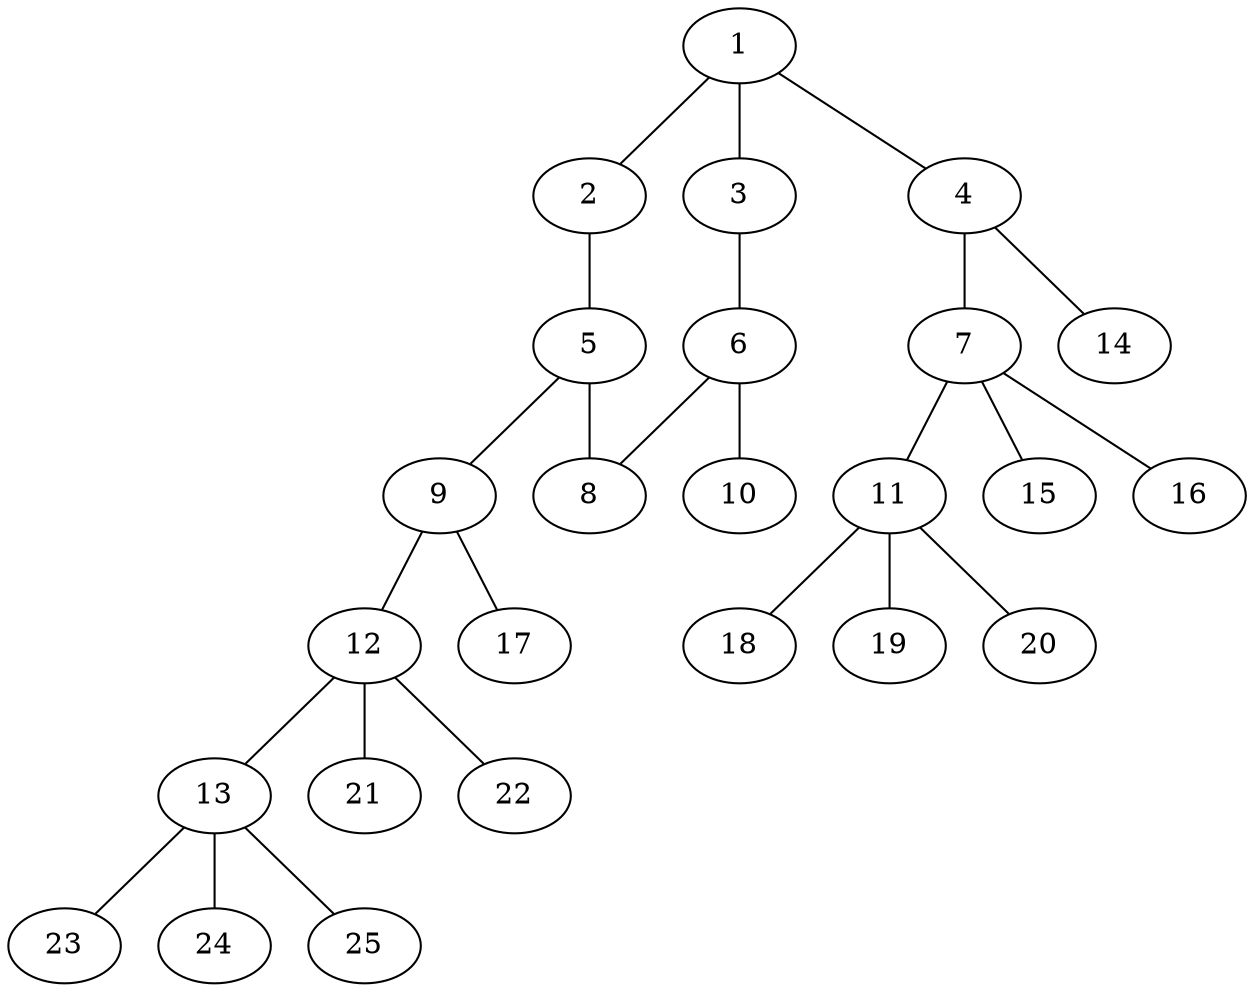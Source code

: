 graph molecule_2209 {
	1	 [chem=C];
	2	 [chem=N];
	1 -- 2	 [valence=2];
	3	 [chem=N];
	1 -- 3	 [valence=1];
	4	 [chem=N];
	1 -- 4	 [valence=1];
	5	 [chem=C];
	2 -- 5	 [valence=1];
	6	 [chem=C];
	3 -- 6	 [valence=2];
	7	 [chem=C];
	4 -- 7	 [valence=1];
	14	 [chem=H];
	4 -- 14	 [valence=1];
	8	 [chem=N];
	5 -- 8	 [valence=2];
	9	 [chem=N];
	5 -- 9	 [valence=1];
	6 -- 8	 [valence=1];
	10	 [chem=Cl];
	6 -- 10	 [valence=1];
	11	 [chem=C];
	7 -- 11	 [valence=1];
	15	 [chem=H];
	7 -- 15	 [valence=1];
	16	 [chem=H];
	7 -- 16	 [valence=1];
	12	 [chem=C];
	9 -- 12	 [valence=1];
	17	 [chem=H];
	9 -- 17	 [valence=1];
	18	 [chem=H];
	11 -- 18	 [valence=1];
	19	 [chem=H];
	11 -- 19	 [valence=1];
	20	 [chem=H];
	11 -- 20	 [valence=1];
	13	 [chem=C];
	12 -- 13	 [valence=1];
	21	 [chem=H];
	12 -- 21	 [valence=1];
	22	 [chem=H];
	12 -- 22	 [valence=1];
	23	 [chem=H];
	13 -- 23	 [valence=1];
	24	 [chem=H];
	13 -- 24	 [valence=1];
	25	 [chem=H];
	13 -- 25	 [valence=1];
}
